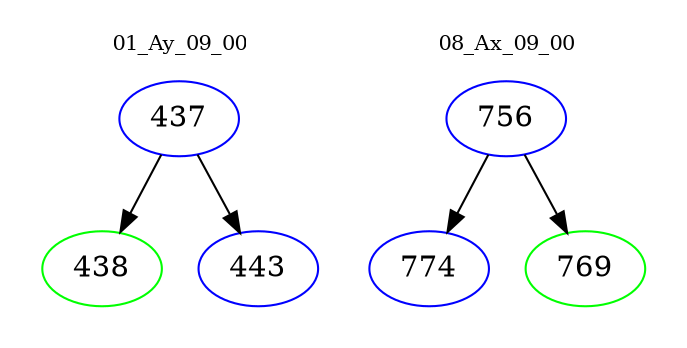 digraph{
subgraph cluster_0 {
color = white
label = "01_Ay_09_00";
fontsize=10;
T0_437 [label="437", color="blue"]
T0_437 -> T0_438 [color="black"]
T0_438 [label="438", color="green"]
T0_437 -> T0_443 [color="black"]
T0_443 [label="443", color="blue"]
}
subgraph cluster_1 {
color = white
label = "08_Ax_09_00";
fontsize=10;
T1_756 [label="756", color="blue"]
T1_756 -> T1_774 [color="black"]
T1_774 [label="774", color="blue"]
T1_756 -> T1_769 [color="black"]
T1_769 [label="769", color="green"]
}
}
